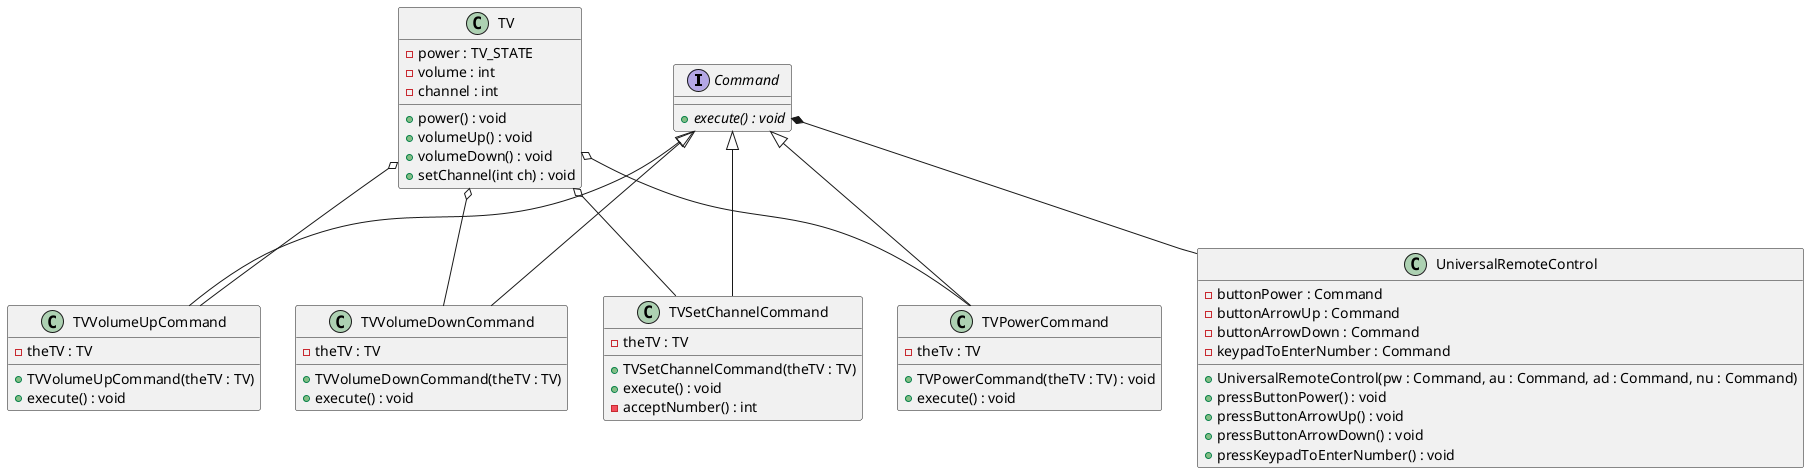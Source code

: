 @startuml


Command <|-- TVPowerCommand
Command <|-- TVVolumeUpCommand
Command <|-- TVVolumeDownCommand
Command <|-- TVSetChannelCommand

Command *-- UniversalRemoteControl

TV o-- TVPowerCommand
TV o-- TVVolumeDownCommand
TV o-- TVVolumeUpCommand
TV o-- TVSetChannelCommand

interface Command {
    + {abstract} execute() : void
}


class TV {
    - power : TV_STATE
    - volume : int
    - channel : int

    + power() : void
    + volumeUp() : void
    + volumeDown() : void
    + setChannel(int ch) : void
}

class TVPowerCommand {

    - theTv : TV

    + TVPowerCommand(theTV : TV) : void
	+ execute() : void


}
class TVVolumeDownCommand {

    - theTV : TV

	+ TVVolumeDownCommand(theTV : TV)
	+ execute() : void
}

class TVVolumeUpCommand {

    - theTV : TV

    + TVVolumeUpCommand(theTV : TV)
    + execute() : void
}


class TVSetChannelCommand {
    - theTV : TV

    + TVSetChannelCommand(theTV : TV)
    + execute() : void
    - acceptNumber() : int

}

class UniversalRemoteControl {
    	- buttonPower : Command
    	- buttonArrowUp : Command
    	- buttonArrowDown : Command
    	- keypadToEnterNumber : Command

    	+ UniversalRemoteControl(pw : Command, au : Command, ad : Command, nu : Command)
    	+ pressButtonPower() : void
    	+ pressButtonArrowUp() : void
    	+ pressButtonArrowDown() : void
    	+ pressKeypadToEnterNumber() : void
}




@enduml